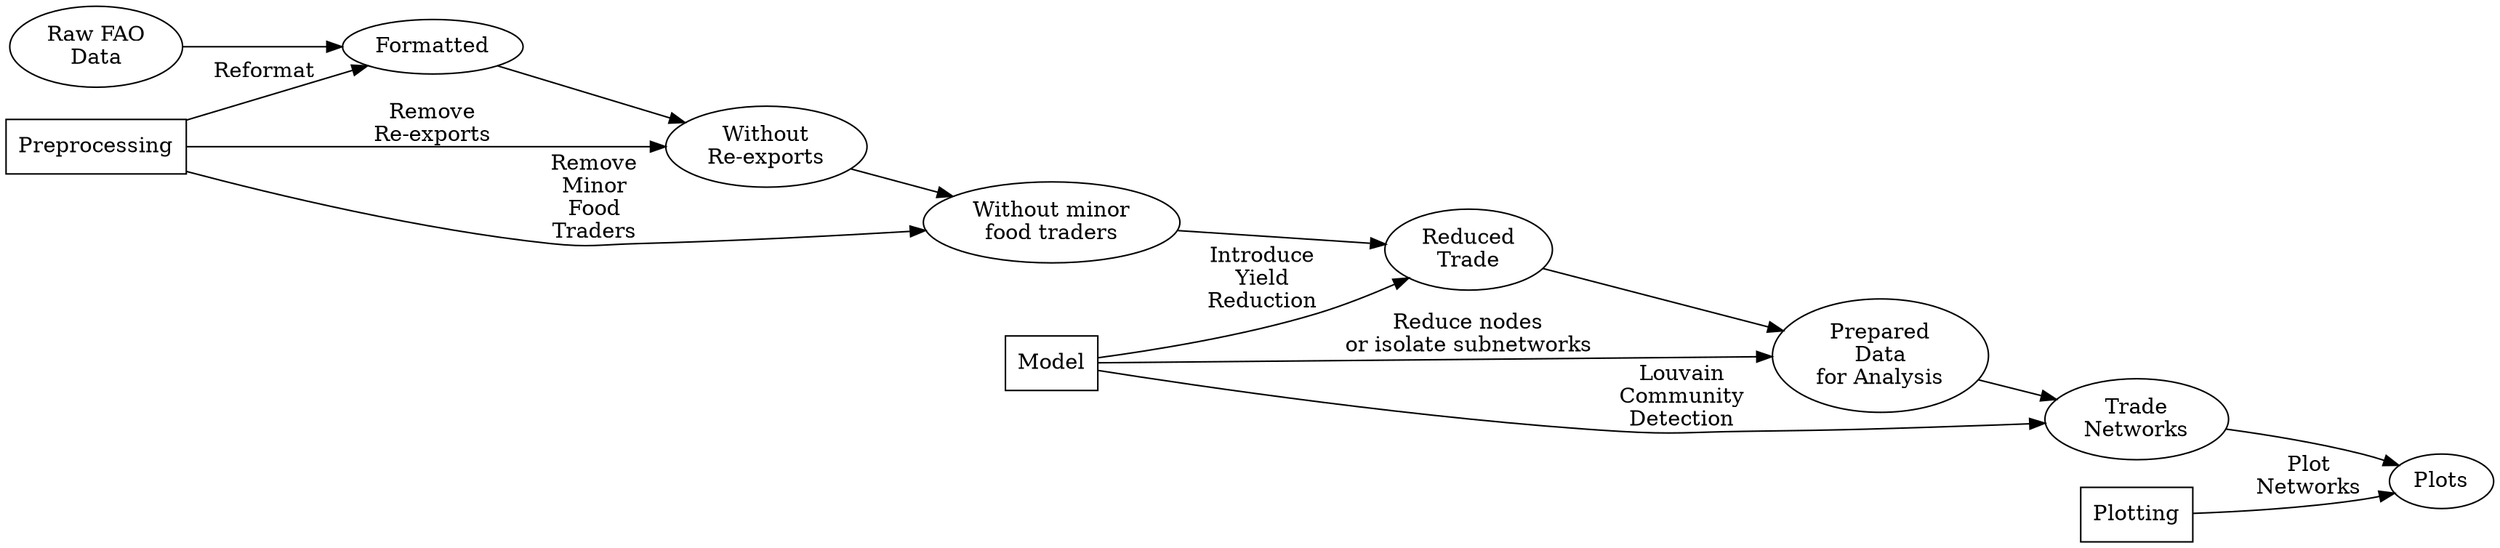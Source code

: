 
digraph G {
    rankdir=LR;
    // A Graphviz dot digraph that shows the main flow of the model
    A [label="Raw FAO\nData"];
    B [label="Formatted"];
    C [label="Without\nRe-exports"];
    D [label="Without minor\nfood traders"];
    E [label="Reduced\nTrade"];
    F [label="Prepared\nData\nfor Analysis"];
    G [label="Trade\nNetworks"];
    H [label="Plots"];

 	node [shape=rectangle];
    I [label="Preprocessing"];
    J [label="Model"]
    K [label="Plotting"]

    // Data Flow
    A -> B;
    B -> C;
    C -> D;
    D -> E;
    E -> F;
    F -> G;
    G -> H;
    
    // Model Flow
    I -> B [label="Reformat"];
    I -> C [label="Remove\nRe-exports"];
    I -> D [label="Remove\nMinor\nFood\nTraders"];
    J -> E [label="Introduce\nYield\nReduction"];
    J -> F [label="Reduce nodes\nor isolate subnetworks"];
    J -> G [label="Louvain\nCommunity\nDetection"];
    K -> H [label="Plot\nNetworks"];

}
